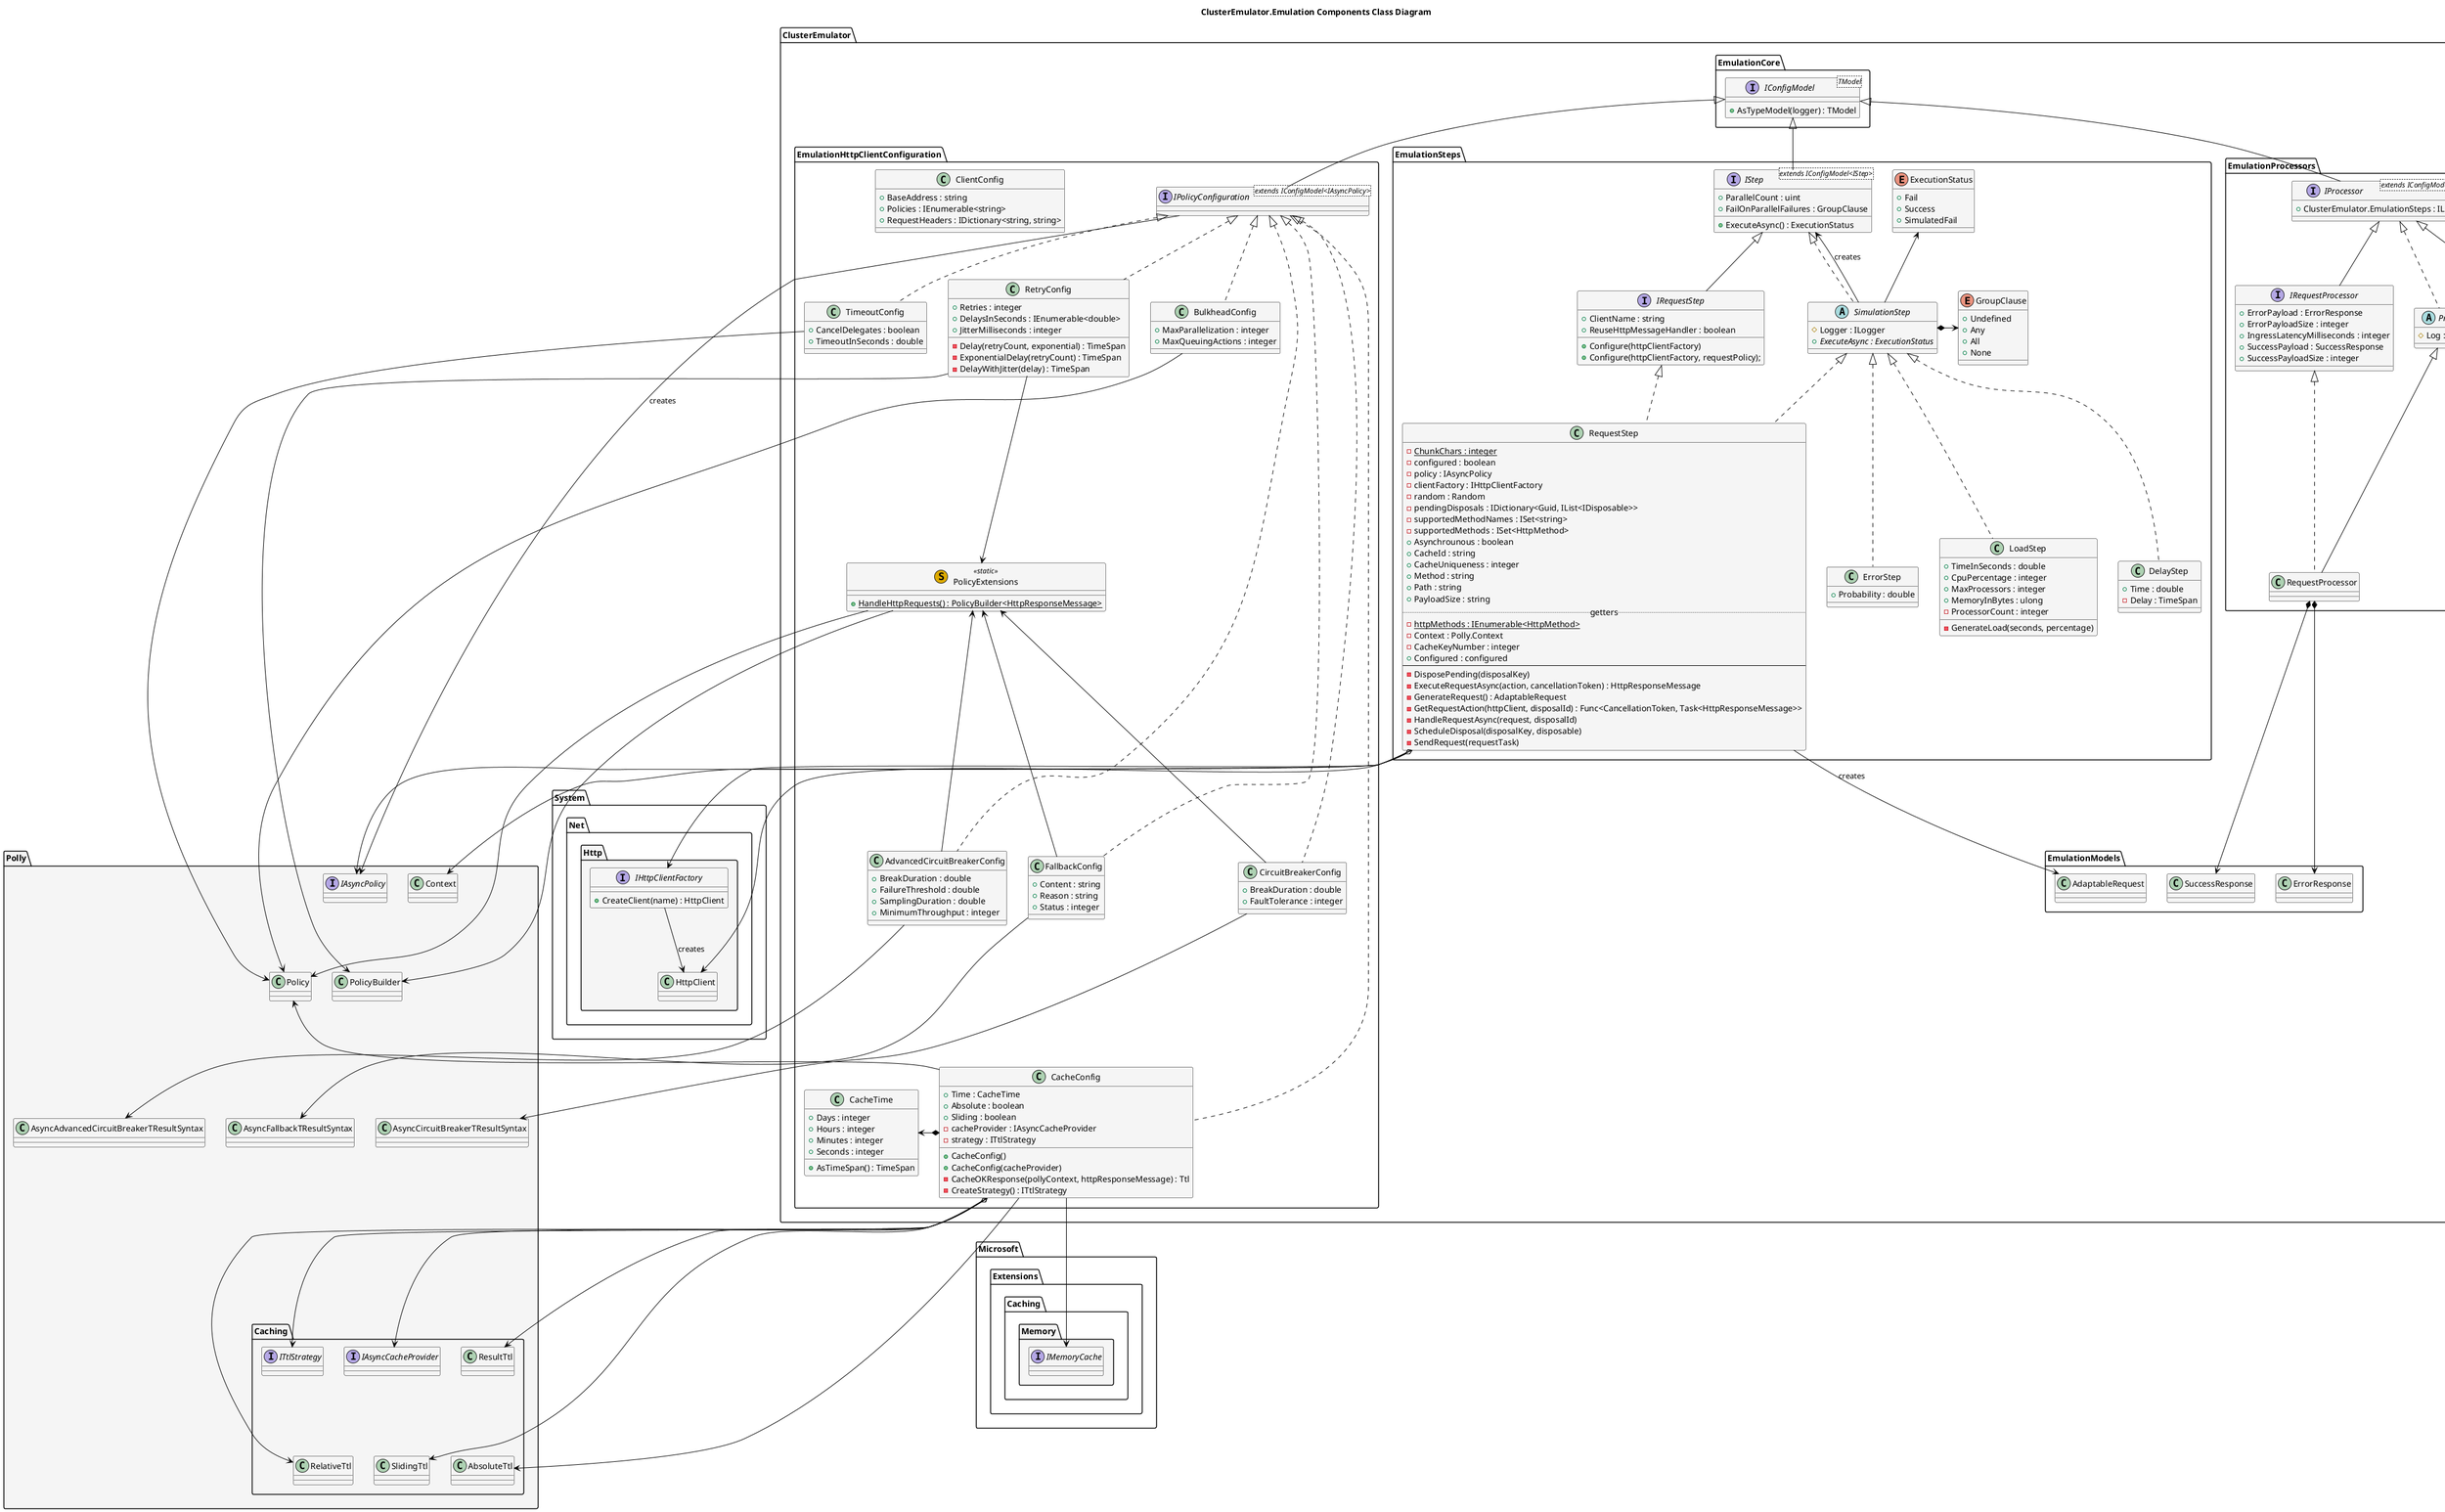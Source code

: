 @startuml

skinparam class {
    FontName Arial
    BorderColor black
    BackgroundColor whitesmoke
    ArrowColor black
}

title ClusterEmulator.Emulation Components Class Diagram

namespace ClusterEmulator.EmulationCore {
    interface IConfigModel<TModel> {
        + AsTypeModel(logger) : TModel
    }
}


namespace System.Net.Http #whitesmoke {
    interface IHttpClientFactory {
        + CreateClient(name) : HttpClient
    }

    IHttpClientFactory --> HttpClient : creates
}

namespace ClusterEmulator.EmulationHttpClientConfiguration {
    interface IPolicyConfiguration<extends IConfigModel<IAsyncPolicy>> extends ClusterEmulator.EmulationCore.IConfigModel

    class PolicyExtensions << (S,#DDAA00) static >> {
        + {static} HandleHttpRequests() : PolicyBuilder<HttpResponseMessage>
    }

    class AdvancedCircuitBreakerConfig implements IPolicyConfiguration {
        + BreakDuration : double
        + FailureThreshold : double
        + SamplingDuration : double
        + MinimumThroughput : integer
    }

    class BulkheadConfig implements IPolicyConfiguration {
        + MaxParallelization : integer
        + MaxQueuingActions : integer
    }

    class CircuitBreakerConfig implements IPolicyConfiguration {
        + BreakDuration : double
        + FaultTolerance : integer
    }

    class FallbackConfig implements IPolicyConfiguration {

        + Content : string
        + Reason : string
        + Status : integer
    }

    class RetryConfig implements IPolicyConfiguration {
        + Retries : integer
        + DelaysInSeconds : IEnumerable<double>
        + JitterMilliseconds : integer
        - Delay(retryCount, exponential) : TimeSpan
        - ExponentialDelay(retryCount) : TimeSpan
        - DelayWithJitter(delay) : TimeSpan
    }

    class TimeoutConfig implements IPolicyConfiguration {
        + CancelDelegates : boolean
        + TimeoutInSeconds : double
    }

    class ClientConfig {
        + BaseAddress : string
        + Policies : IEnumerable<string>
        + RequestHeaders : IDictionary<string, string>
    }


    class CacheConfig implements IPolicyConfiguration {
        + Time : CacheTime
        + Absolute : boolean
        + Sliding : boolean
        - cacheProvider : IAsyncCacheProvider
        - strategy : ITtlStrategy
        + CacheConfig()
        + CacheConfig(cacheProvider)
        - CacheOKResponse(pollyContext, httpResponseMessage) : Ttl
        - CreateStrategy() : ITtlStrategy
    }

    class CacheTime {
        + Days : integer
        + Hours : integer
        + Minutes : integer
        + Seconds : integer
        + AsTimeSpan() : TimeSpan
    }

    CacheConfig *-left-> CacheTime
    AdvancedCircuitBreakerConfig -up-> PolicyExtensions
    CircuitBreakerConfig -up-> PolicyExtensions
    FallbackConfig -up-> PolicyExtensions
    RetryConfig --> PolicyExtensions
    
    TimeoutConfig -[hidden]> BulkheadConfig
    TimeoutConfig -[hidden]> RetryConfig

    FallbackConfig -[hidden]--> CacheConfig
}

namespace ClusterEmulator.EmulationProcessors {
    interface IProcessor<extends IConfigModel<IProcessor>> extends ClusterEmulator.EmulationCore.IConfigModel {
        + ClusterEmulator.EmulationSteps : IList<string>
    }

    interface IRequestProcessor extends IProcessor {

        + ErrorPayload : ErrorResponse
        + ErrorPayloadSize : integer
        + IngressLatencyMilliseconds : integer
        + SuccessPayload : SuccessResponse
        + SuccessPayloadSize : integer
    }

    interface IStartupProcessor extends IProcessor {
        + Asynchronous : boolean
    }

    abstract Processor implements IProcessor {
        # Log : ILogger
    }

    class RequestProcessor extends Processor implements IRequestProcessor

    class StartupProcessor extends Processor implements IStartupProcessor
}

namespace ClusterEmulator.EmulationSteps {
    interface IStep<extends IConfigModel<IStep>> extends ClusterEmulator.EmulationCore.IConfigModel {
        + ParallelCount : uint
        + FailOnParallelFailures : GroupClause
        + ExecuteAsync() : ExecutionStatus
    }

    enum GroupClause {
        + Undefined
        + Any
        + All
        + None
    }

    enum ExecutionStatus {
        + Fail
        + Success
        + SimulatedFail
    }

    interface IRequestStep extends IStep {
        + ClientName : string
        + ReuseHttpMessageHandler : boolean
        + Configure(httpClientFactory)
        + Configure(httpClientFactory, requestPolicy);
    }

    abstract SimulationStep implements IStep {
        # Logger : ILogger
        + {abstract} ExecuteAsync : ExecutionStatus
    }

    class DelayStep implements SimulationStep {
        + Time : double
        - Delay : TimeSpan
    }

    class ErrorStep implements SimulationStep {
        + Probability : double
    }

    class LoadStep implements SimulationStep {
        + TimeInSeconds : double
        + CpuPercentage : integer
        + MaxProcessors : integer
        + MemoryInBytes : ulong
        - ProcessorCount : integer
        - GenerateLoad(seconds, percentage)
    }

    class RequestStep implements SimulationStep, IRequestStep {
        - {static} ChunkChars : integer
        - configured : boolean
        - policy : IAsyncPolicy
        - clientFactory : IHttpClientFactory
        - random : Random
        - pendingDisposals : IDictionary<Guid, IList<IDisposable>>
        - supportedMethodNames : ISet<string>
        - supportedMethods : ISet<HttpMethod>
        + Asynchrounous : boolean
        + CacheId : string
        + CacheUniqueness : integer
        + Method : string
        + Path : string
        + PayloadSize : string
        .. getters ..
        - {static} httpMethods : IEnumerable<HttpMethod>
        - Context : Polly.Context
        - CacheKeyNumber : integer
        + Configured : configured
        ----
        - DisposePending(disposalKey)
        - ExecuteRequestAsync(action, cancellationToken) : HttpResponseMessage
        - GenerateRequest() : AdaptableRequest
        - GetRequestAction(httpClient, disposalId) : Func<CancellationToken, Task<HttpResponseMessage>>
        - HandleRequestAsync(request, disposalId)
        - ScheduleDisposal(disposalKey, disposable)
        - SendRequest(requestTask)
    }

    SimulationStep *-right-> GroupClause
    SimulationStep -up-> ExecutionStatus
    SimulationStep -up-> IStep : creates
}


namespace Microsoft.Extensions.Caching.Memory #whitesmoke {
    interface IMemoryCache
}

'Polly namespaces'
namespace Polly.Caching #whitesmoke {
    interface IAsyncCacheProvider
    interface ITtlStrategy
    class ResultTtl
    class SlidingTtl
    class RelativeTtl
    class AbsoluteTtl

    IAsyncCacheProvider -[hidden]> ITtlStrategy
    ITtlStrategy -[hidden]> ResultTtl
    ResultTtl -[hidden]-> SlidingTtl
    SlidingTtl -[hidden]> RelativeTtl
    RelativeTtl -[hidden]> AbsoluteTtl
}

namespace Polly #whitesmoke {
    interface IAsyncPolicy
    class Context
    class Policy
    class PolicyBuilder
    class AsyncAdvancedCircuitBreakerTResultSyntax
    class AsyncCircuitBreakerTResultSyntax
    class AsyncFallbackTResultSyntax

    Context -[hidden]> IAsyncPolicy
    IAsyncPolicy -[hidden]-> Policy
    Policy -[hidden]> PolicyBuilder
    PolicyBuilder -[hidden]-> AsyncAdvancedCircuitBreakerTResultSyntax
    AsyncAdvancedCircuitBreakerTResultSyntax -[hidden]> AsyncCircuitBreakerTResultSyntax
    AsyncCircuitBreakerTResultSyntax -[hidden]> AsyncFallbackTResultSyntax
}

Polly.AsyncFallbackTResultSyntax -[hidden]-> Polly.Caching.ITtlStrategy

ClusterEmulator.EmulationHttpClientConfiguration.IPolicyConfiguration -up-> Polly.IAsyncPolicy : creates

ClusterEmulator.EmulationHttpClientConfiguration.PolicyExtensions --> Polly.Policy
ClusterEmulator.EmulationHttpClientConfiguration.PolicyExtensions --> Polly.PolicyBuilder

ClusterEmulator.EmulationHttpClientConfiguration.RetryConfig --> Polly.PolicyBuilder
ClusterEmulator.EmulationHttpClientConfiguration.TimeoutConfig --> Polly.Policy
ClusterEmulator.EmulationHttpClientConfiguration.BulkheadConfig --> Polly.Policy

ClusterEmulator.EmulationHttpClientConfiguration.AdvancedCircuitBreakerConfig --> Polly.AsyncAdvancedCircuitBreakerTResultSyntax
ClusterEmulator.EmulationHttpClientConfiguration.CircuitBreakerConfig --> Polly.AsyncCircuitBreakerTResultSyntax
ClusterEmulator.EmulationHttpClientConfiguration.FallbackConfig --> Polly.AsyncFallbackTResultSyntax

ClusterEmulator.EmulationHttpClientConfiguration.CacheConfig --> Polly.Policy
ClusterEmulator.EmulationHttpClientConfiguration.CacheConfig o--> Polly.Caching.IAsyncCacheProvider
ClusterEmulator.EmulationHttpClientConfiguration.CacheConfig o--> Polly.Caching.ITtlStrategy
ClusterEmulator.EmulationHttpClientConfiguration.CacheConfig --> Polly.Caching.AbsoluteTtl
ClusterEmulator.EmulationHttpClientConfiguration.CacheConfig --> Polly.Caching.SlidingTtl
ClusterEmulator.EmulationHttpClientConfiguration.CacheConfig --> Polly.Caching.RelativeTtl
ClusterEmulator.EmulationHttpClientConfiguration.CacheConfig --> Polly.Caching.ResultTtl
ClusterEmulator.EmulationHttpClientConfiguration.CacheConfig --> Microsoft.Extensions.Caching.Memory.IMemoryCache

ClusterEmulator.EmulationProcessors.RequestProcessor *--> ClusterEmulator.EmulationModels.ErrorResponse
ClusterEmulator.EmulationProcessors.RequestProcessor *--> ClusterEmulator.EmulationModels.SuccessResponse

ClusterEmulator.EmulationSteps.RequestStep o--> Polly.Context
ClusterEmulator.EmulationSteps.RequestStep o--> System.Net.Http.IHttpClientFactory
ClusterEmulator.EmulationSteps.RequestStep --> System.Net.Http.HttpClient
ClusterEmulator.EmulationSteps.RequestStep --> Polly.IAsyncPolicy
ClusterEmulator.EmulationSteps.RequestStep --> ClusterEmulator.EmulationModels.AdaptableRequest : creates

@enduml